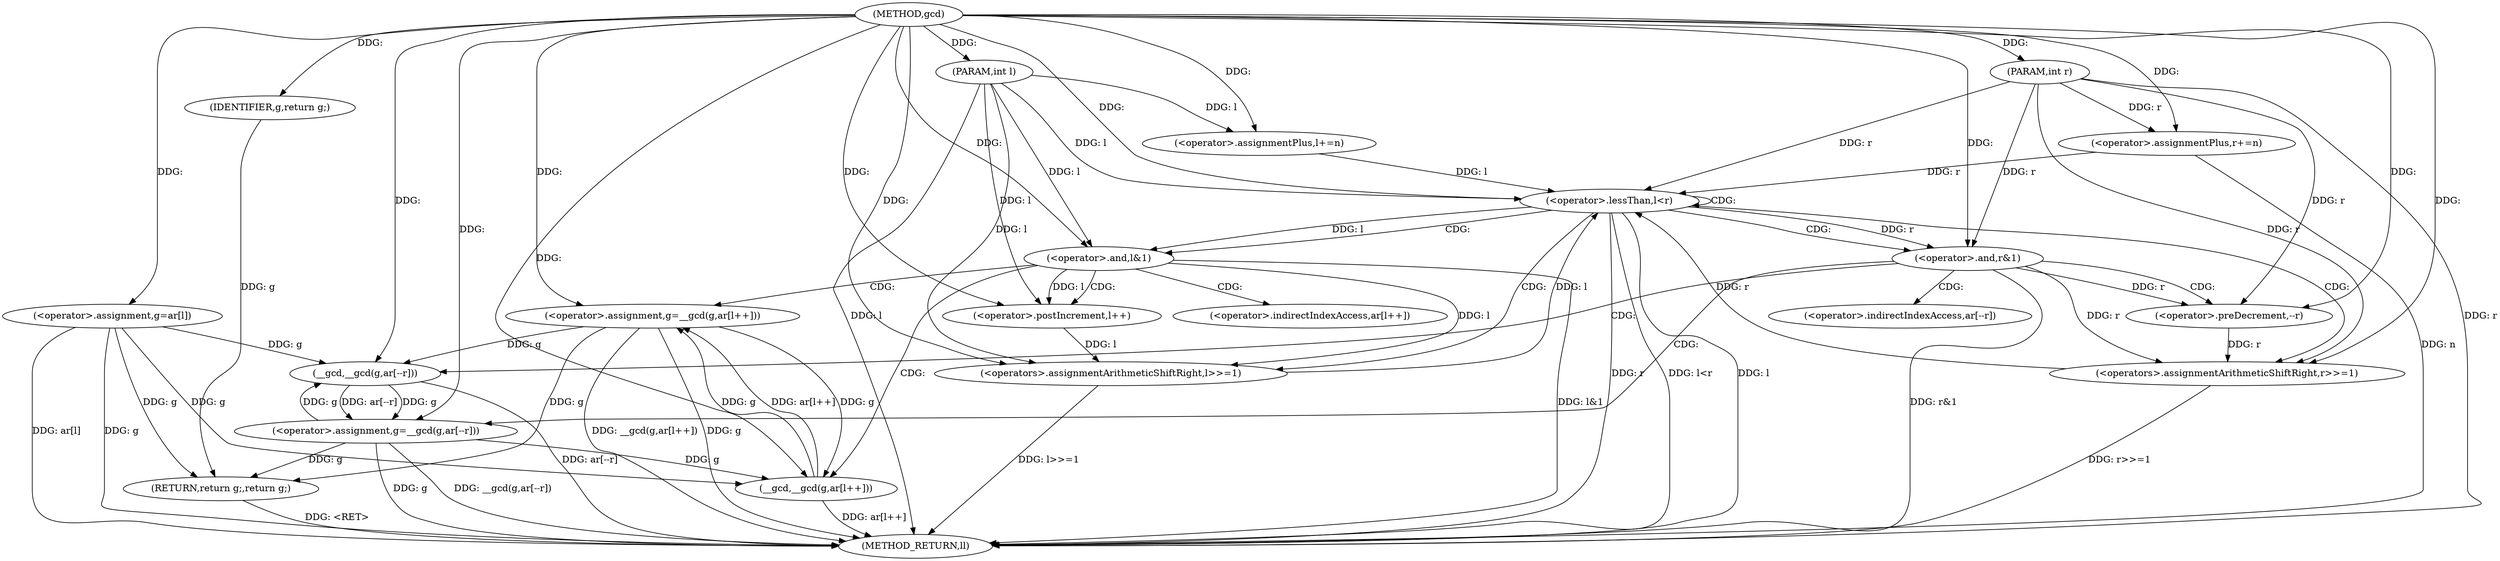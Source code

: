 digraph "gcd" {  
"1000390" [label = "(METHOD,gcd)" ]
"1000443" [label = "(METHOD_RETURN,ll)" ]
"1000391" [label = "(PARAM,int l)" ]
"1000392" [label = "(PARAM,int r)" ]
"1000394" [label = "(<operator>.assignmentPlus,l+=n)" ]
"1000397" [label = "(<operator>.assignmentPlus,r+=n)" ]
"1000401" [label = "(<operator>.assignment,g=ar[l])" ]
"1000441" [label = "(RETURN,return g;,return g;)" ]
"1000407" [label = "(<operator>.lessThan,l<r)" ]
"1000442" [label = "(IDENTIFIER,g,return g;)" ]
"1000435" [label = "(<operators>.assignmentArithmeticShiftRight,l>>=1)" ]
"1000438" [label = "(<operators>.assignmentArithmeticShiftRight,r>>=1)" ]
"1000412" [label = "(<operator>.and,l&1)" ]
"1000415" [label = "(<operator>.assignment,g=__gcd(g,ar[l++]))" ]
"1000424" [label = "(<operator>.and,r&1)" ]
"1000427" [label = "(<operator>.assignment,g=__gcd(g,ar[--r]))" ]
"1000417" [label = "(__gcd,__gcd(g,ar[l++]))" ]
"1000429" [label = "(__gcd,__gcd(g,ar[--r]))" ]
"1000421" [label = "(<operator>.postIncrement,l++)" ]
"1000433" [label = "(<operator>.preDecrement,--r)" ]
"1000419" [label = "(<operator>.indirectIndexAccess,ar[l++])" ]
"1000431" [label = "(<operator>.indirectIndexAccess,ar[--r])" ]
  "1000391" -> "1000443"  [ label = "DDG: l"] 
  "1000392" -> "1000443"  [ label = "DDG: r"] 
  "1000397" -> "1000443"  [ label = "DDG: n"] 
  "1000401" -> "1000443"  [ label = "DDG: g"] 
  "1000401" -> "1000443"  [ label = "DDG: ar[l]"] 
  "1000407" -> "1000443"  [ label = "DDG: l"] 
  "1000407" -> "1000443"  [ label = "DDG: r"] 
  "1000407" -> "1000443"  [ label = "DDG: l<r"] 
  "1000412" -> "1000443"  [ label = "DDG: l&1"] 
  "1000415" -> "1000443"  [ label = "DDG: g"] 
  "1000417" -> "1000443"  [ label = "DDG: ar[l++]"] 
  "1000415" -> "1000443"  [ label = "DDG: __gcd(g,ar[l++])"] 
  "1000424" -> "1000443"  [ label = "DDG: r&1"] 
  "1000427" -> "1000443"  [ label = "DDG: g"] 
  "1000429" -> "1000443"  [ label = "DDG: ar[--r]"] 
  "1000427" -> "1000443"  [ label = "DDG: __gcd(g,ar[--r])"] 
  "1000435" -> "1000443"  [ label = "DDG: l>>=1"] 
  "1000438" -> "1000443"  [ label = "DDG: r>>=1"] 
  "1000441" -> "1000443"  [ label = "DDG: <RET>"] 
  "1000390" -> "1000391"  [ label = "DDG: "] 
  "1000390" -> "1000392"  [ label = "DDG: "] 
  "1000390" -> "1000394"  [ label = "DDG: "] 
  "1000390" -> "1000397"  [ label = "DDG: "] 
  "1000442" -> "1000441"  [ label = "DDG: g"] 
  "1000401" -> "1000441"  [ label = "DDG: g"] 
  "1000415" -> "1000441"  [ label = "DDG: g"] 
  "1000427" -> "1000441"  [ label = "DDG: g"] 
  "1000391" -> "1000394"  [ label = "DDG: l"] 
  "1000392" -> "1000397"  [ label = "DDG: r"] 
  "1000390" -> "1000401"  [ label = "DDG: "] 
  "1000390" -> "1000442"  [ label = "DDG: "] 
  "1000394" -> "1000407"  [ label = "DDG: l"] 
  "1000435" -> "1000407"  [ label = "DDG: l"] 
  "1000391" -> "1000407"  [ label = "DDG: l"] 
  "1000390" -> "1000407"  [ label = "DDG: "] 
  "1000397" -> "1000407"  [ label = "DDG: r"] 
  "1000438" -> "1000407"  [ label = "DDG: r"] 
  "1000392" -> "1000407"  [ label = "DDG: r"] 
  "1000417" -> "1000415"  [ label = "DDG: g"] 
  "1000417" -> "1000415"  [ label = "DDG: ar[l++]"] 
  "1000429" -> "1000427"  [ label = "DDG: g"] 
  "1000429" -> "1000427"  [ label = "DDG: ar[--r]"] 
  "1000412" -> "1000435"  [ label = "DDG: l"] 
  "1000421" -> "1000435"  [ label = "DDG: l"] 
  "1000391" -> "1000435"  [ label = "DDG: l"] 
  "1000390" -> "1000435"  [ label = "DDG: "] 
  "1000424" -> "1000438"  [ label = "DDG: r"] 
  "1000433" -> "1000438"  [ label = "DDG: r"] 
  "1000392" -> "1000438"  [ label = "DDG: r"] 
  "1000390" -> "1000438"  [ label = "DDG: "] 
  "1000407" -> "1000412"  [ label = "DDG: l"] 
  "1000391" -> "1000412"  [ label = "DDG: l"] 
  "1000390" -> "1000412"  [ label = "DDG: "] 
  "1000390" -> "1000415"  [ label = "DDG: "] 
  "1000407" -> "1000424"  [ label = "DDG: r"] 
  "1000392" -> "1000424"  [ label = "DDG: r"] 
  "1000390" -> "1000424"  [ label = "DDG: "] 
  "1000390" -> "1000427"  [ label = "DDG: "] 
  "1000401" -> "1000417"  [ label = "DDG: g"] 
  "1000415" -> "1000417"  [ label = "DDG: g"] 
  "1000427" -> "1000417"  [ label = "DDG: g"] 
  "1000390" -> "1000417"  [ label = "DDG: "] 
  "1000401" -> "1000429"  [ label = "DDG: g"] 
  "1000415" -> "1000429"  [ label = "DDG: g"] 
  "1000427" -> "1000429"  [ label = "DDG: g"] 
  "1000390" -> "1000429"  [ label = "DDG: "] 
  "1000412" -> "1000421"  [ label = "DDG: l"] 
  "1000391" -> "1000421"  [ label = "DDG: l"] 
  "1000390" -> "1000421"  [ label = "DDG: "] 
  "1000424" -> "1000433"  [ label = "DDG: r"] 
  "1000392" -> "1000433"  [ label = "DDG: r"] 
  "1000390" -> "1000433"  [ label = "DDG: "] 
  "1000407" -> "1000435"  [ label = "CDG: "] 
  "1000407" -> "1000407"  [ label = "CDG: "] 
  "1000407" -> "1000424"  [ label = "CDG: "] 
  "1000407" -> "1000412"  [ label = "CDG: "] 
  "1000407" -> "1000438"  [ label = "CDG: "] 
  "1000412" -> "1000421"  [ label = "CDG: "] 
  "1000412" -> "1000419"  [ label = "CDG: "] 
  "1000412" -> "1000417"  [ label = "CDG: "] 
  "1000412" -> "1000415"  [ label = "CDG: "] 
  "1000424" -> "1000431"  [ label = "CDG: "] 
  "1000424" -> "1000429"  [ label = "CDG: "] 
  "1000424" -> "1000427"  [ label = "CDG: "] 
  "1000424" -> "1000433"  [ label = "CDG: "] 
}
